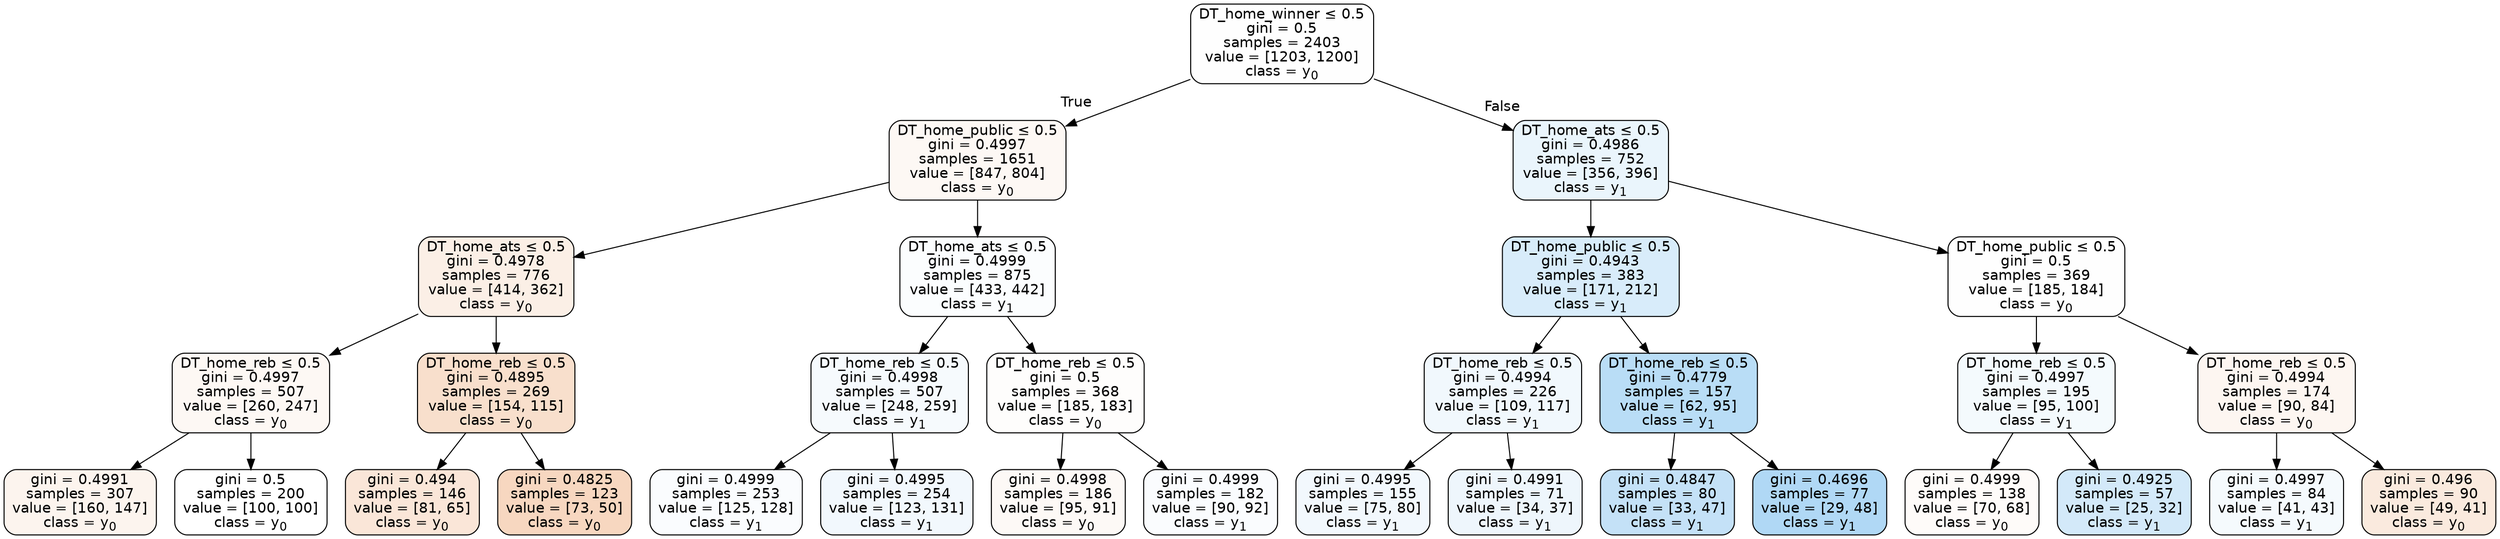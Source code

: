 digraph Tree {
node [shape=box, style="filled, rounded", color="black", fontname=helvetica] ;
edge [fontname=helvetica] ;
0 [label=<DT_home_winner &le; 0.5<br/>gini = 0.5<br/>samples = 2403<br/>value = [1203, 1200]<br/>class = y<SUB>0</SUB>>, fillcolor="#e5813901"] ;
1 [label=<DT_home_public &le; 0.5<br/>gini = 0.4997<br/>samples = 1651<br/>value = [847, 804]<br/>class = y<SUB>0</SUB>>, fillcolor="#e581390d"] ;
0 -> 1 [labeldistance=2.5, labelangle=45, headlabel="True"] ;
2 [label=<DT_home_ats &le; 0.5<br/>gini = 0.4978<br/>samples = 776<br/>value = [414, 362]<br/>class = y<SUB>0</SUB>>, fillcolor="#e5813920"] ;
1 -> 2 ;
3 [label=<DT_home_reb &le; 0.5<br/>gini = 0.4997<br/>samples = 507<br/>value = [260, 247]<br/>class = y<SUB>0</SUB>>, fillcolor="#e581390d"] ;
2 -> 3 ;
4 [label=<gini = 0.4991<br/>samples = 307<br/>value = [160, 147]<br/>class = y<SUB>0</SUB>>, fillcolor="#e5813915"] ;
3 -> 4 ;
5 [label=<gini = 0.5<br/>samples = 200<br/>value = [100, 100]<br/>class = y<SUB>0</SUB>>, fillcolor="#e5813900"] ;
3 -> 5 ;
6 [label=<DT_home_reb &le; 0.5<br/>gini = 0.4895<br/>samples = 269<br/>value = [154, 115]<br/>class = y<SUB>0</SUB>>, fillcolor="#e5813941"] ;
2 -> 6 ;
7 [label=<gini = 0.494<br/>samples = 146<br/>value = [81, 65]<br/>class = y<SUB>0</SUB>>, fillcolor="#e5813932"] ;
6 -> 7 ;
8 [label=<gini = 0.4825<br/>samples = 123<br/>value = [73, 50]<br/>class = y<SUB>0</SUB>>, fillcolor="#e5813950"] ;
6 -> 8 ;
9 [label=<DT_home_ats &le; 0.5<br/>gini = 0.4999<br/>samples = 875<br/>value = [433, 442]<br/>class = y<SUB>1</SUB>>, fillcolor="#399de505"] ;
1 -> 9 ;
10 [label=<DT_home_reb &le; 0.5<br/>gini = 0.4998<br/>samples = 507<br/>value = [248, 259]<br/>class = y<SUB>1</SUB>>, fillcolor="#399de50b"] ;
9 -> 10 ;
11 [label=<gini = 0.4999<br/>samples = 253<br/>value = [125, 128]<br/>class = y<SUB>1</SUB>>, fillcolor="#399de506"] ;
10 -> 11 ;
12 [label=<gini = 0.4995<br/>samples = 254<br/>value = [123, 131]<br/>class = y<SUB>1</SUB>>, fillcolor="#399de510"] ;
10 -> 12 ;
13 [label=<DT_home_reb &le; 0.5<br/>gini = 0.5<br/>samples = 368<br/>value = [185, 183]<br/>class = y<SUB>0</SUB>>, fillcolor="#e5813903"] ;
9 -> 13 ;
14 [label=<gini = 0.4998<br/>samples = 186<br/>value = [95, 91]<br/>class = y<SUB>0</SUB>>, fillcolor="#e581390b"] ;
13 -> 14 ;
15 [label=<gini = 0.4999<br/>samples = 182<br/>value = [90, 92]<br/>class = y<SUB>1</SUB>>, fillcolor="#399de506"] ;
13 -> 15 ;
16 [label=<DT_home_ats &le; 0.5<br/>gini = 0.4986<br/>samples = 752<br/>value = [356, 396]<br/>class = y<SUB>1</SUB>>, fillcolor="#399de51a"] ;
0 -> 16 [labeldistance=2.5, labelangle=-45, headlabel="False"] ;
17 [label=<DT_home_public &le; 0.5<br/>gini = 0.4943<br/>samples = 383<br/>value = [171, 212]<br/>class = y<SUB>1</SUB>>, fillcolor="#399de531"] ;
16 -> 17 ;
18 [label=<DT_home_reb &le; 0.5<br/>gini = 0.4994<br/>samples = 226<br/>value = [109, 117]<br/>class = y<SUB>1</SUB>>, fillcolor="#399de511"] ;
17 -> 18 ;
19 [label=<gini = 0.4995<br/>samples = 155<br/>value = [75, 80]<br/>class = y<SUB>1</SUB>>, fillcolor="#399de510"] ;
18 -> 19 ;
20 [label=<gini = 0.4991<br/>samples = 71<br/>value = [34, 37]<br/>class = y<SUB>1</SUB>>, fillcolor="#399de515"] ;
18 -> 20 ;
21 [label=<DT_home_reb &le; 0.5<br/>gini = 0.4779<br/>samples = 157<br/>value = [62, 95]<br/>class = y<SUB>1</SUB>>, fillcolor="#399de559"] ;
17 -> 21 ;
22 [label=<gini = 0.4847<br/>samples = 80<br/>value = [33, 47]<br/>class = y<SUB>1</SUB>>, fillcolor="#399de54c"] ;
21 -> 22 ;
23 [label=<gini = 0.4696<br/>samples = 77<br/>value = [29, 48]<br/>class = y<SUB>1</SUB>>, fillcolor="#399de565"] ;
21 -> 23 ;
24 [label=<DT_home_public &le; 0.5<br/>gini = 0.5<br/>samples = 369<br/>value = [185, 184]<br/>class = y<SUB>0</SUB>>, fillcolor="#e5813901"] ;
16 -> 24 ;
25 [label=<DT_home_reb &le; 0.5<br/>gini = 0.4997<br/>samples = 195<br/>value = [95, 100]<br/>class = y<SUB>1</SUB>>, fillcolor="#399de50d"] ;
24 -> 25 ;
26 [label=<gini = 0.4999<br/>samples = 138<br/>value = [70, 68]<br/>class = y<SUB>0</SUB>>, fillcolor="#e5813907"] ;
25 -> 26 ;
27 [label=<gini = 0.4925<br/>samples = 57<br/>value = [25, 32]<br/>class = y<SUB>1</SUB>>, fillcolor="#399de538"] ;
25 -> 27 ;
28 [label=<DT_home_reb &le; 0.5<br/>gini = 0.4994<br/>samples = 174<br/>value = [90, 84]<br/>class = y<SUB>0</SUB>>, fillcolor="#e5813911"] ;
24 -> 28 ;
29 [label=<gini = 0.4997<br/>samples = 84<br/>value = [41, 43]<br/>class = y<SUB>1</SUB>>, fillcolor="#399de50c"] ;
28 -> 29 ;
30 [label=<gini = 0.496<br/>samples = 90<br/>value = [49, 41]<br/>class = y<SUB>0</SUB>>, fillcolor="#e581392a"] ;
28 -> 30 ;
}